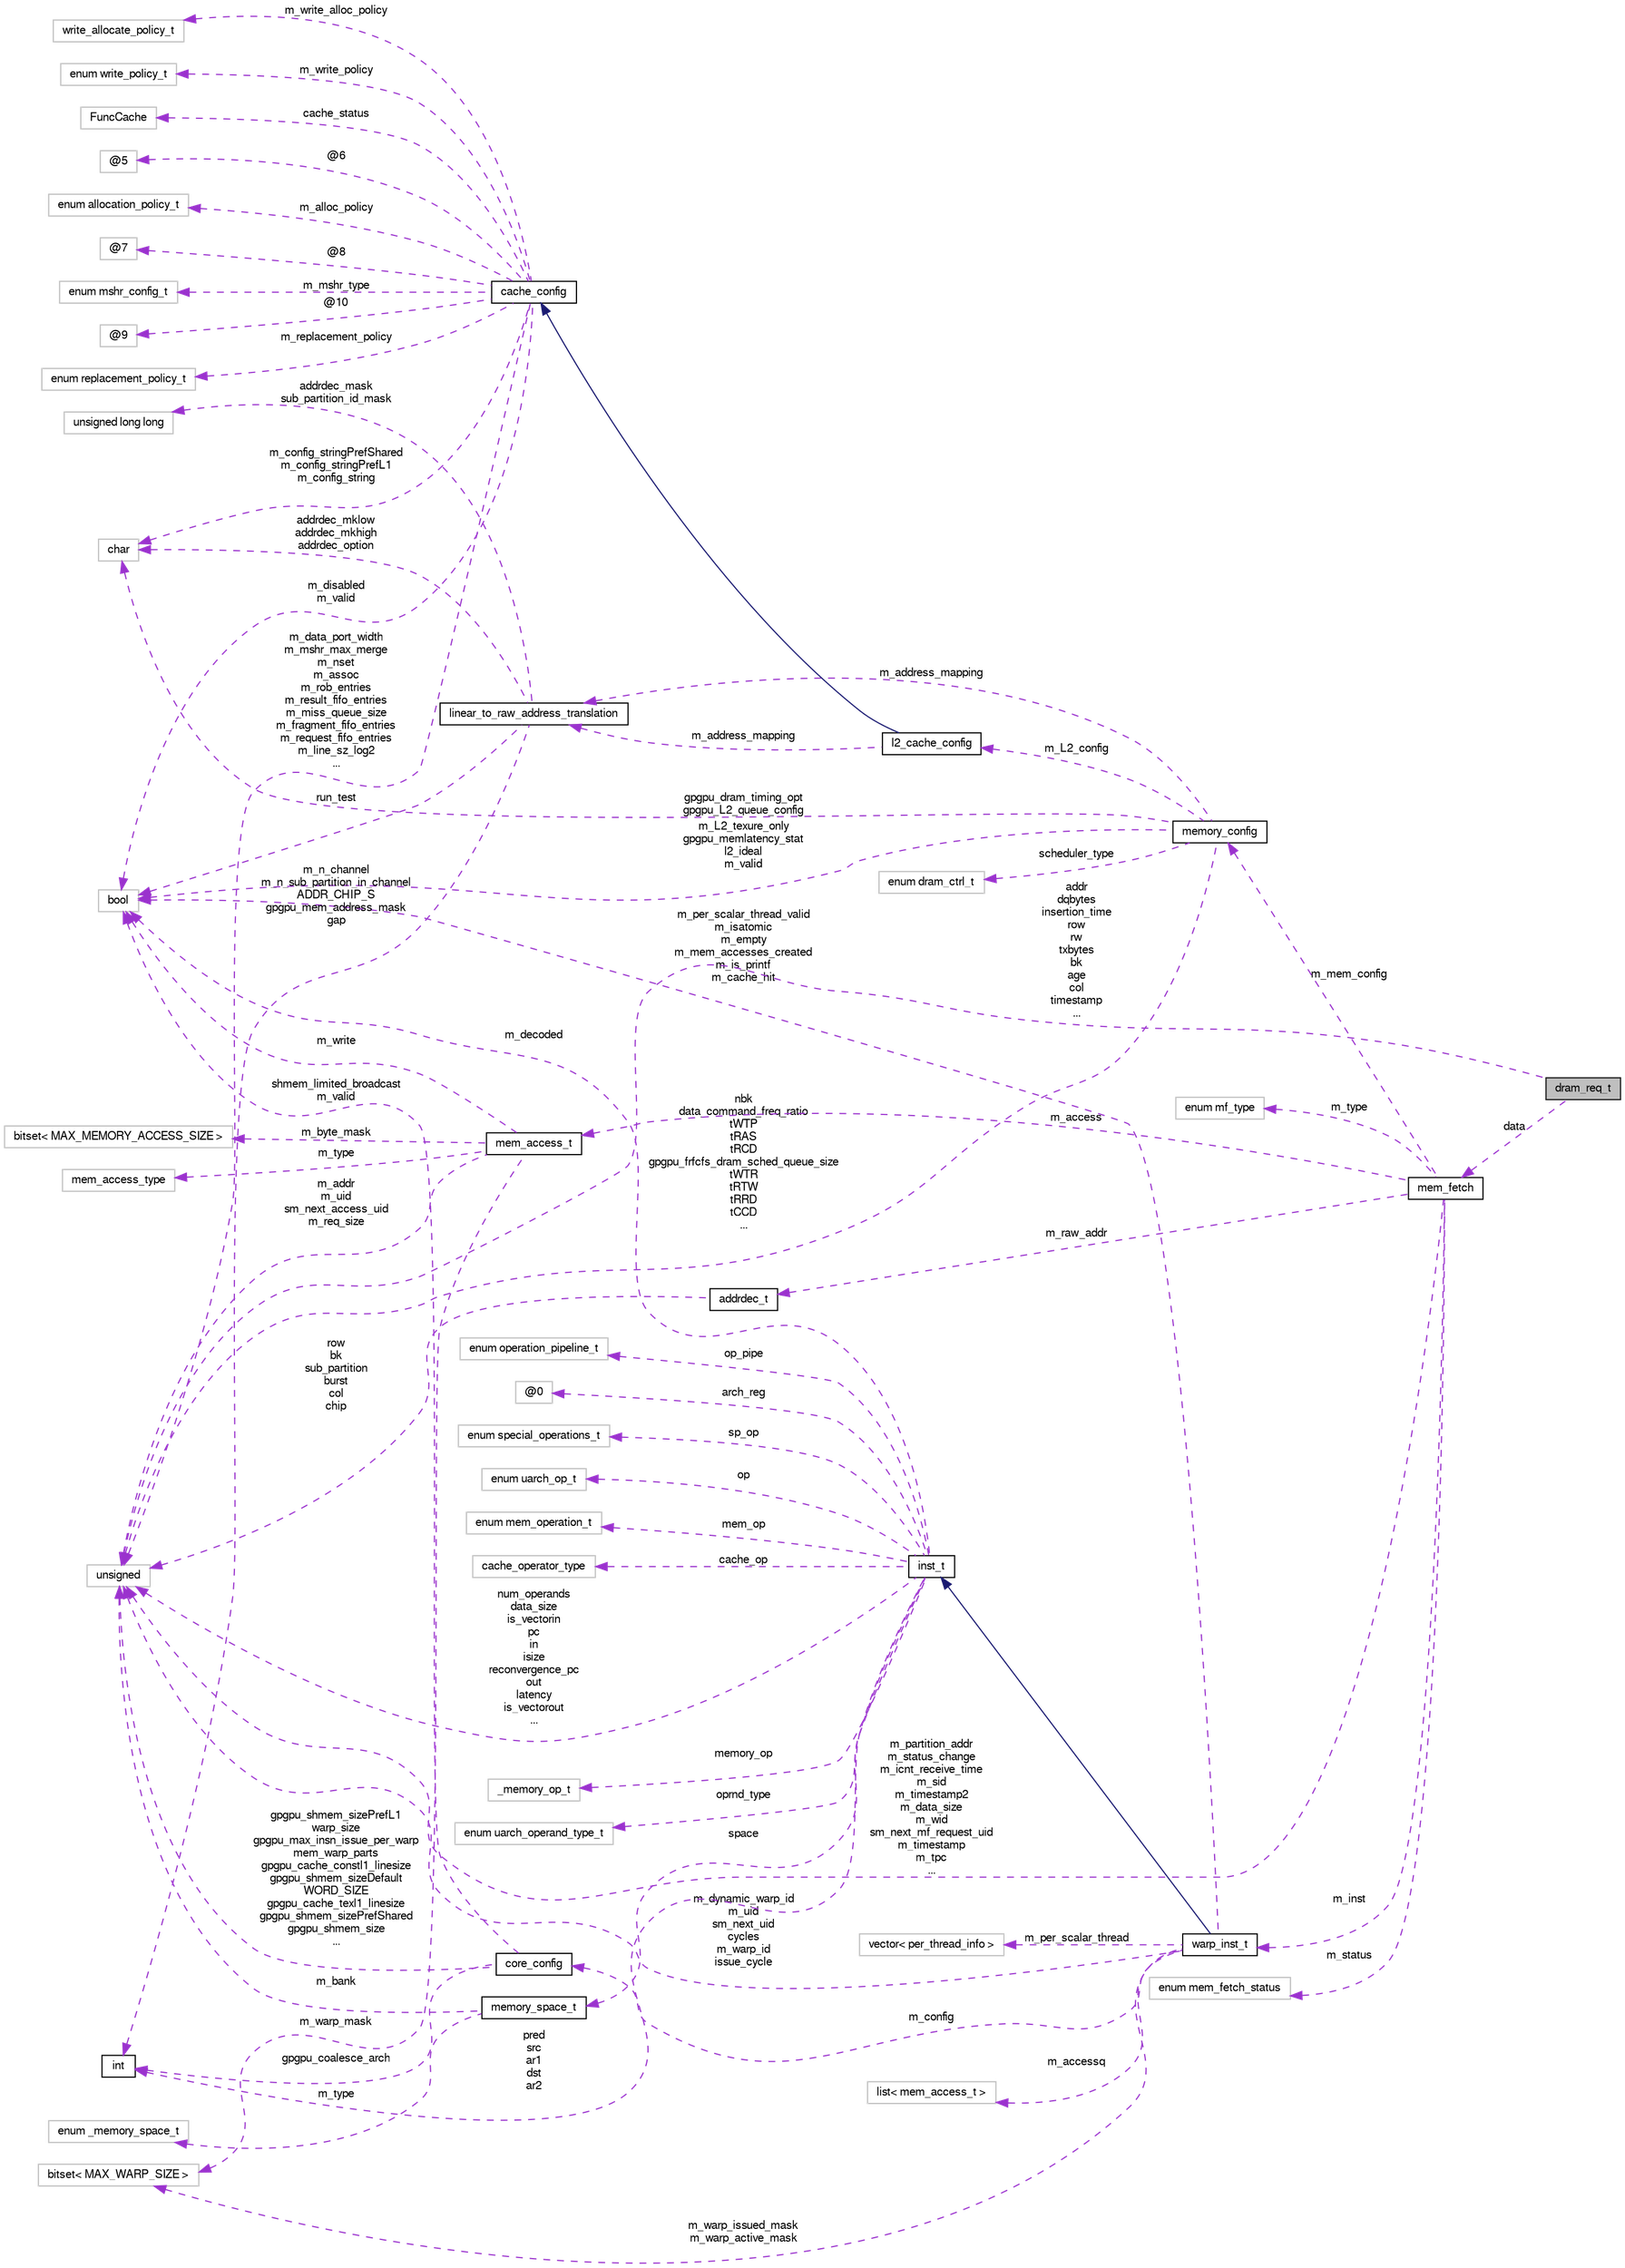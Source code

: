 digraph G
{
  bgcolor="transparent";
  edge [fontname="FreeSans",fontsize="10",labelfontname="FreeSans",labelfontsize="10"];
  node [fontname="FreeSans",fontsize="10",shape=record];
  rankdir=LR;
  Node1 [label="dram_req_t",height=0.2,width=0.4,color="black", fillcolor="grey75", style="filled" fontcolor="black"];
  Node2 -> Node1 [dir=back,color="darkorchid3",fontsize="10",style="dashed",label="data",fontname="FreeSans"];
  Node2 [label="mem_fetch",height=0.2,width=0.4,color="black",URL="$classmem__fetch.html"];
  Node3 -> Node2 [dir=back,color="darkorchid3",fontsize="10",style="dashed",label="m_type",fontname="FreeSans"];
  Node3 [label="enum mf_type",height=0.2,width=0.4,color="grey75"];
  Node4 -> Node2 [dir=back,color="darkorchid3",fontsize="10",style="dashed",label="m_mem_config",fontname="FreeSans"];
  Node4 [label="memory_config",height=0.2,width=0.4,color="black",URL="$structmemory__config.html"];
  Node5 -> Node4 [dir=back,color="darkorchid3",fontsize="10",style="dashed",label="scheduler_type",fontname="FreeSans"];
  Node5 [label="enum dram_ctrl_t",height=0.2,width=0.4,color="grey75"];
  Node6 -> Node4 [dir=back,color="darkorchid3",fontsize="10",style="dashed",label="gpgpu_dram_timing_opt\ngpgpu_L2_queue_config",fontname="FreeSans"];
  Node6 [label="char",height=0.2,width=0.4,color="grey75"];
  Node7 -> Node4 [dir=back,color="darkorchid3",fontsize="10",style="dashed",label="m_L2_texure_only\ngpgpu_memlatency_stat\nl2_ideal\nm_valid",fontname="FreeSans"];
  Node7 [label="bool",height=0.2,width=0.4,color="grey75"];
  Node8 -> Node4 [dir=back,color="darkorchid3",fontsize="10",style="dashed",label="nbk\ndata_command_freq_ratio\ntWTP\ntRAS\ntRCD\ngpgpu_frfcfs_dram_sched_queue_size\ntWTR\ntRTW\ntRRD\ntCCD\n...",fontname="FreeSans"];
  Node8 [label="unsigned",height=0.2,width=0.4,color="grey75"];
  Node9 -> Node4 [dir=back,color="darkorchid3",fontsize="10",style="dashed",label="m_address_mapping",fontname="FreeSans"];
  Node9 [label="linear_to_raw_address_translation",height=0.2,width=0.4,color="black",URL="$classlinear__to__raw__address__translation.html"];
  Node10 -> Node9 [dir=back,color="darkorchid3",fontsize="10",style="dashed",label="addrdec_mask\nsub_partition_id_mask",fontname="FreeSans"];
  Node10 [label="unsigned long long",height=0.2,width=0.4,color="grey75"];
  Node6 -> Node9 [dir=back,color="darkorchid3",fontsize="10",style="dashed",label="addrdec_mklow\naddrdec_mkhigh\naddrdec_option",fontname="FreeSans"];
  Node11 -> Node9 [dir=back,color="darkorchid3",fontsize="10",style="dashed",label="m_n_channel\nm_n_sub_partition_in_channel\nADDR_CHIP_S\ngpgpu_mem_address_mask\ngap",fontname="FreeSans"];
  Node11 [label="int",height=0.2,width=0.4,color="black",URL="$classint.html"];
  Node7 -> Node9 [dir=back,color="darkorchid3",fontsize="10",style="dashed",label="run_test",fontname="FreeSans"];
  Node12 -> Node4 [dir=back,color="darkorchid3",fontsize="10",style="dashed",label="m_L2_config",fontname="FreeSans"];
  Node12 [label="l2_cache_config",height=0.2,width=0.4,color="black",URL="$classl2__cache__config.html"];
  Node13 -> Node12 [dir=back,color="midnightblue",fontsize="10",style="solid",fontname="FreeSans"];
  Node13 [label="cache_config",height=0.2,width=0.4,color="black",URL="$classcache__config.html"];
  Node6 -> Node13 [dir=back,color="darkorchid3",fontsize="10",style="dashed",label="m_config_stringPrefShared\nm_config_stringPrefL1\nm_config_string",fontname="FreeSans"];
  Node14 -> Node13 [dir=back,color="darkorchid3",fontsize="10",style="dashed",label="m_write_alloc_policy",fontname="FreeSans"];
  Node14 [label="write_allocate_policy_t",height=0.2,width=0.4,color="grey75"];
  Node15 -> Node13 [dir=back,color="darkorchid3",fontsize="10",style="dashed",label="m_write_policy",fontname="FreeSans"];
  Node15 [label="enum write_policy_t",height=0.2,width=0.4,color="grey75"];
  Node7 -> Node13 [dir=back,color="darkorchid3",fontsize="10",style="dashed",label="m_disabled\nm_valid",fontname="FreeSans"];
  Node16 -> Node13 [dir=back,color="darkorchid3",fontsize="10",style="dashed",label="cache_status",fontname="FreeSans"];
  Node16 [label="FuncCache",height=0.2,width=0.4,color="grey75"];
  Node17 -> Node13 [dir=back,color="darkorchid3",fontsize="10",style="dashed",label="@6",fontname="FreeSans"];
  Node17 [label="@5",height=0.2,width=0.4,color="grey75"];
  Node18 -> Node13 [dir=back,color="darkorchid3",fontsize="10",style="dashed",label="m_alloc_policy",fontname="FreeSans"];
  Node18 [label="enum allocation_policy_t",height=0.2,width=0.4,color="grey75"];
  Node19 -> Node13 [dir=back,color="darkorchid3",fontsize="10",style="dashed",label="@8",fontname="FreeSans"];
  Node19 [label="@7",height=0.2,width=0.4,color="grey75"];
  Node20 -> Node13 [dir=back,color="darkorchid3",fontsize="10",style="dashed",label="m_mshr_type",fontname="FreeSans"];
  Node20 [label="enum mshr_config_t",height=0.2,width=0.4,color="grey75"];
  Node8 -> Node13 [dir=back,color="darkorchid3",fontsize="10",style="dashed",label="m_data_port_width\nm_mshr_max_merge\nm_nset\nm_assoc\nm_rob_entries\nm_result_fifo_entries\nm_miss_queue_size\nm_fragment_fifo_entries\nm_request_fifo_entries\nm_line_sz_log2\n...",fontname="FreeSans"];
  Node21 -> Node13 [dir=back,color="darkorchid3",fontsize="10",style="dashed",label="@10",fontname="FreeSans"];
  Node21 [label="@9",height=0.2,width=0.4,color="grey75"];
  Node22 -> Node13 [dir=back,color="darkorchid3",fontsize="10",style="dashed",label="m_replacement_policy",fontname="FreeSans"];
  Node22 [label="enum replacement_policy_t",height=0.2,width=0.4,color="grey75"];
  Node9 -> Node12 [dir=back,color="darkorchid3",fontsize="10",style="dashed",label="m_address_mapping",fontname="FreeSans"];
  Node23 -> Node2 [dir=back,color="darkorchid3",fontsize="10",style="dashed",label="m_inst",fontname="FreeSans"];
  Node23 [label="warp_inst_t",height=0.2,width=0.4,color="black",URL="$classwarp__inst__t.html"];
  Node24 -> Node23 [dir=back,color="midnightblue",fontsize="10",style="solid",fontname="FreeSans"];
  Node24 [label="inst_t",height=0.2,width=0.4,color="black",URL="$classinst__t.html"];
  Node25 -> Node24 [dir=back,color="darkorchid3",fontsize="10",style="dashed",label="arch_reg",fontname="FreeSans"];
  Node25 [label="@0",height=0.2,width=0.4,color="grey75"];
  Node26 -> Node24 [dir=back,color="darkorchid3",fontsize="10",style="dashed",label="sp_op",fontname="FreeSans"];
  Node26 [label="enum special_operations_t",height=0.2,width=0.4,color="grey75"];
  Node27 -> Node24 [dir=back,color="darkorchid3",fontsize="10",style="dashed",label="op",fontname="FreeSans"];
  Node27 [label="enum uarch_op_t",height=0.2,width=0.4,color="grey75"];
  Node28 -> Node24 [dir=back,color="darkorchid3",fontsize="10",style="dashed",label="mem_op",fontname="FreeSans"];
  Node28 [label="enum mem_operation_t",height=0.2,width=0.4,color="grey75"];
  Node29 -> Node24 [dir=back,color="darkorchid3",fontsize="10",style="dashed",label="cache_op",fontname="FreeSans"];
  Node29 [label="cache_operator_type",height=0.2,width=0.4,color="grey75"];
  Node30 -> Node24 [dir=back,color="darkorchid3",fontsize="10",style="dashed",label="space",fontname="FreeSans"];
  Node30 [label="memory_space_t",height=0.2,width=0.4,color="black",URL="$classmemory__space__t.html"];
  Node31 -> Node30 [dir=back,color="darkorchid3",fontsize="10",style="dashed",label="m_type",fontname="FreeSans"];
  Node31 [label="enum _memory_space_t",height=0.2,width=0.4,color="grey75"];
  Node8 -> Node30 [dir=back,color="darkorchid3",fontsize="10",style="dashed",label="m_bank",fontname="FreeSans"];
  Node11 -> Node24 [dir=back,color="darkorchid3",fontsize="10",style="dashed",label="pred\nsrc\nar1\ndst\nar2",fontname="FreeSans"];
  Node32 -> Node24 [dir=back,color="darkorchid3",fontsize="10",style="dashed",label="memory_op",fontname="FreeSans"];
  Node32 [label="_memory_op_t",height=0.2,width=0.4,color="grey75"];
  Node7 -> Node24 [dir=back,color="darkorchid3",fontsize="10",style="dashed",label="m_decoded",fontname="FreeSans"];
  Node33 -> Node24 [dir=back,color="darkorchid3",fontsize="10",style="dashed",label="oprnd_type",fontname="FreeSans"];
  Node33 [label="enum uarch_operand_type_t",height=0.2,width=0.4,color="grey75"];
  Node8 -> Node24 [dir=back,color="darkorchid3",fontsize="10",style="dashed",label="num_operands\ndata_size\nis_vectorin\npc\nin\nisize\nreconvergence_pc\nout\nlatency\nis_vectorout\n...",fontname="FreeSans"];
  Node34 -> Node24 [dir=back,color="darkorchid3",fontsize="10",style="dashed",label="op_pipe",fontname="FreeSans"];
  Node34 [label="enum operation_pipeline_t",height=0.2,width=0.4,color="grey75"];
  Node35 -> Node23 [dir=back,color="darkorchid3",fontsize="10",style="dashed",label="m_warp_issued_mask\nm_warp_active_mask",fontname="FreeSans"];
  Node35 [label="bitset\< MAX_WARP_SIZE \>",height=0.2,width=0.4,color="grey75"];
  Node36 -> Node23 [dir=back,color="darkorchid3",fontsize="10",style="dashed",label="m_accessq",fontname="FreeSans"];
  Node36 [label="list\< mem_access_t \>",height=0.2,width=0.4,color="grey75"];
  Node37 -> Node23 [dir=back,color="darkorchid3",fontsize="10",style="dashed",label="m_config",fontname="FreeSans"];
  Node37 [label="core_config",height=0.2,width=0.4,color="black",URL="$structcore__config.html"];
  Node11 -> Node37 [dir=back,color="darkorchid3",fontsize="10",style="dashed",label="gpgpu_coalesce_arch",fontname="FreeSans"];
  Node7 -> Node37 [dir=back,color="darkorchid3",fontsize="10",style="dashed",label="shmem_limited_broadcast\nm_valid",fontname="FreeSans"];
  Node8 -> Node37 [dir=back,color="darkorchid3",fontsize="10",style="dashed",label="gpgpu_shmem_sizePrefL1\nwarp_size\ngpgpu_max_insn_issue_per_warp\nmem_warp_parts\ngpgpu_cache_constl1_linesize\ngpgpu_shmem_sizeDefault\nWORD_SIZE\ngpgpu_cache_texl1_linesize\ngpgpu_shmem_sizePrefShared\ngpgpu_shmem_size\n...",fontname="FreeSans"];
  Node7 -> Node23 [dir=back,color="darkorchid3",fontsize="10",style="dashed",label="m_per_scalar_thread_valid\nm_isatomic\nm_empty\nm_mem_accesses_created\nm_is_printf\nm_cache_hit",fontname="FreeSans"];
  Node38 -> Node23 [dir=back,color="darkorchid3",fontsize="10",style="dashed",label="m_per_scalar_thread",fontname="FreeSans"];
  Node38 [label="vector\< per_thread_info \>",height=0.2,width=0.4,color="grey75"];
  Node8 -> Node23 [dir=back,color="darkorchid3",fontsize="10",style="dashed",label="m_dynamic_warp_id\nm_uid\nsm_next_uid\ncycles\nm_warp_id\nissue_cycle",fontname="FreeSans"];
  Node39 -> Node2 [dir=back,color="darkorchid3",fontsize="10",style="dashed",label="m_raw_addr",fontname="FreeSans"];
  Node39 [label="addrdec_t",height=0.2,width=0.4,color="black",URL="$structaddrdec__t.html"];
  Node8 -> Node39 [dir=back,color="darkorchid3",fontsize="10",style="dashed",label="row\nbk\nsub_partition\nburst\ncol\nchip",fontname="FreeSans"];
  Node40 -> Node2 [dir=back,color="darkorchid3",fontsize="10",style="dashed",label="m_access",fontname="FreeSans"];
  Node40 [label="mem_access_t",height=0.2,width=0.4,color="black",URL="$classmem__access__t.html"];
  Node41 -> Node40 [dir=back,color="darkorchid3",fontsize="10",style="dashed",label="m_byte_mask",fontname="FreeSans"];
  Node41 [label="bitset\< MAX_MEMORY_ACCESS_SIZE \>",height=0.2,width=0.4,color="grey75"];
  Node35 -> Node40 [dir=back,color="darkorchid3",fontsize="10",style="dashed",label="m_warp_mask",fontname="FreeSans"];
  Node7 -> Node40 [dir=back,color="darkorchid3",fontsize="10",style="dashed",label="m_write",fontname="FreeSans"];
  Node8 -> Node40 [dir=back,color="darkorchid3",fontsize="10",style="dashed",label="m_addr\nm_uid\nsm_next_access_uid\nm_req_size",fontname="FreeSans"];
  Node42 -> Node40 [dir=back,color="darkorchid3",fontsize="10",style="dashed",label="m_type",fontname="FreeSans"];
  Node42 [label="mem_access_type",height=0.2,width=0.4,color="grey75"];
  Node43 -> Node2 [dir=back,color="darkorchid3",fontsize="10",style="dashed",label="m_status",fontname="FreeSans"];
  Node43 [label="enum mem_fetch_status",height=0.2,width=0.4,color="grey75"];
  Node8 -> Node2 [dir=back,color="darkorchid3",fontsize="10",style="dashed",label="m_partition_addr\nm_status_change\nm_icnt_receive_time\nm_sid\nm_timestamp2\nm_data_size\nm_wid\nsm_next_mf_request_uid\nm_timestamp\nm_tpc\n...",fontname="FreeSans"];
  Node8 -> Node1 [dir=back,color="darkorchid3",fontsize="10",style="dashed",label="addr\ndqbytes\ninsertion_time\nrow\nrw\ntxbytes\nbk\nage\ncol\ntimestamp\n...",fontname="FreeSans"];
}
